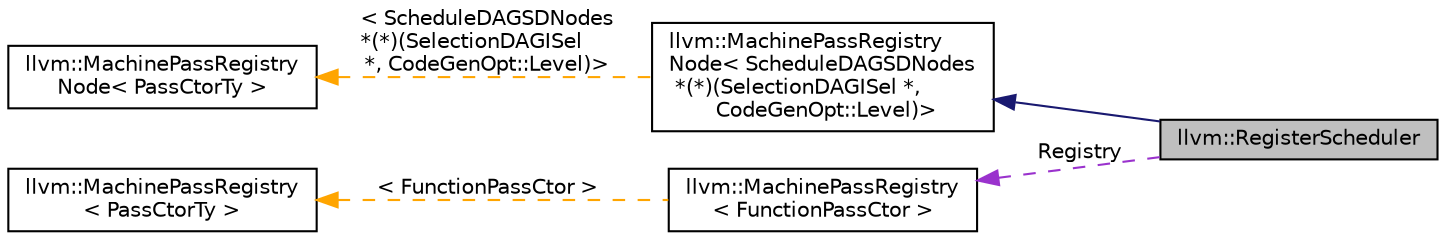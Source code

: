 digraph "llvm::RegisterScheduler"
{
 // LATEX_PDF_SIZE
  bgcolor="transparent";
  edge [fontname="Helvetica",fontsize="10",labelfontname="Helvetica",labelfontsize="10"];
  node [fontname="Helvetica",fontsize="10",shape="box"];
  rankdir="LR";
  Node1 [label="llvm::RegisterScheduler",height=0.2,width=0.4,color="black", fillcolor="grey75", style="filled", fontcolor="black",tooltip=" "];
  Node2 -> Node1 [dir="back",color="midnightblue",fontsize="10",style="solid",fontname="Helvetica"];
  Node2 [label="llvm::MachinePassRegistry\lNode\< ScheduleDAGSDNodes\l *(*)(SelectionDAGISel *,\l CodeGenOpt::Level)\>",height=0.2,width=0.4,color="black",URL="$classllvm_1_1MachinePassRegistryNode.html",tooltip=" "];
  Node3 -> Node2 [dir="back",color="orange",fontsize="10",style="dashed",label=" \< ScheduleDAGSDNodes\l *(*)(SelectionDAGISel\l *, CodeGenOpt::Level)\>" ,fontname="Helvetica"];
  Node3 [label="llvm::MachinePassRegistry\lNode\< PassCtorTy \>",height=0.2,width=0.4,color="black",URL="$classllvm_1_1MachinePassRegistryNode.html",tooltip="MachinePassRegistryNode - Machine pass node stored in registration list."];
  Node4 -> Node1 [dir="back",color="darkorchid3",fontsize="10",style="dashed",label=" Registry" ,fontname="Helvetica"];
  Node4 [label="llvm::MachinePassRegistry\l\< FunctionPassCtor \>",height=0.2,width=0.4,color="black",URL="$classllvm_1_1MachinePassRegistry.html",tooltip=" "];
  Node5 -> Node4 [dir="back",color="orange",fontsize="10",style="dashed",label=" \< FunctionPassCtor \>" ,fontname="Helvetica"];
  Node5 [label="llvm::MachinePassRegistry\l\< PassCtorTy \>",height=0.2,width=0.4,color="black",URL="$classllvm_1_1MachinePassRegistry.html",tooltip="MachinePassRegistry - Track the registration of machine passes."];
}
